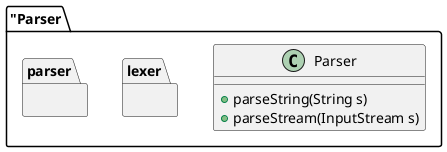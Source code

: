 @startuml
package "Parser {
    class Parser {
        +parseString(String s)
        +parseStream(InputStream s)
    }
    package "lexer" {}
    package "parser" {}
}
@enduml
